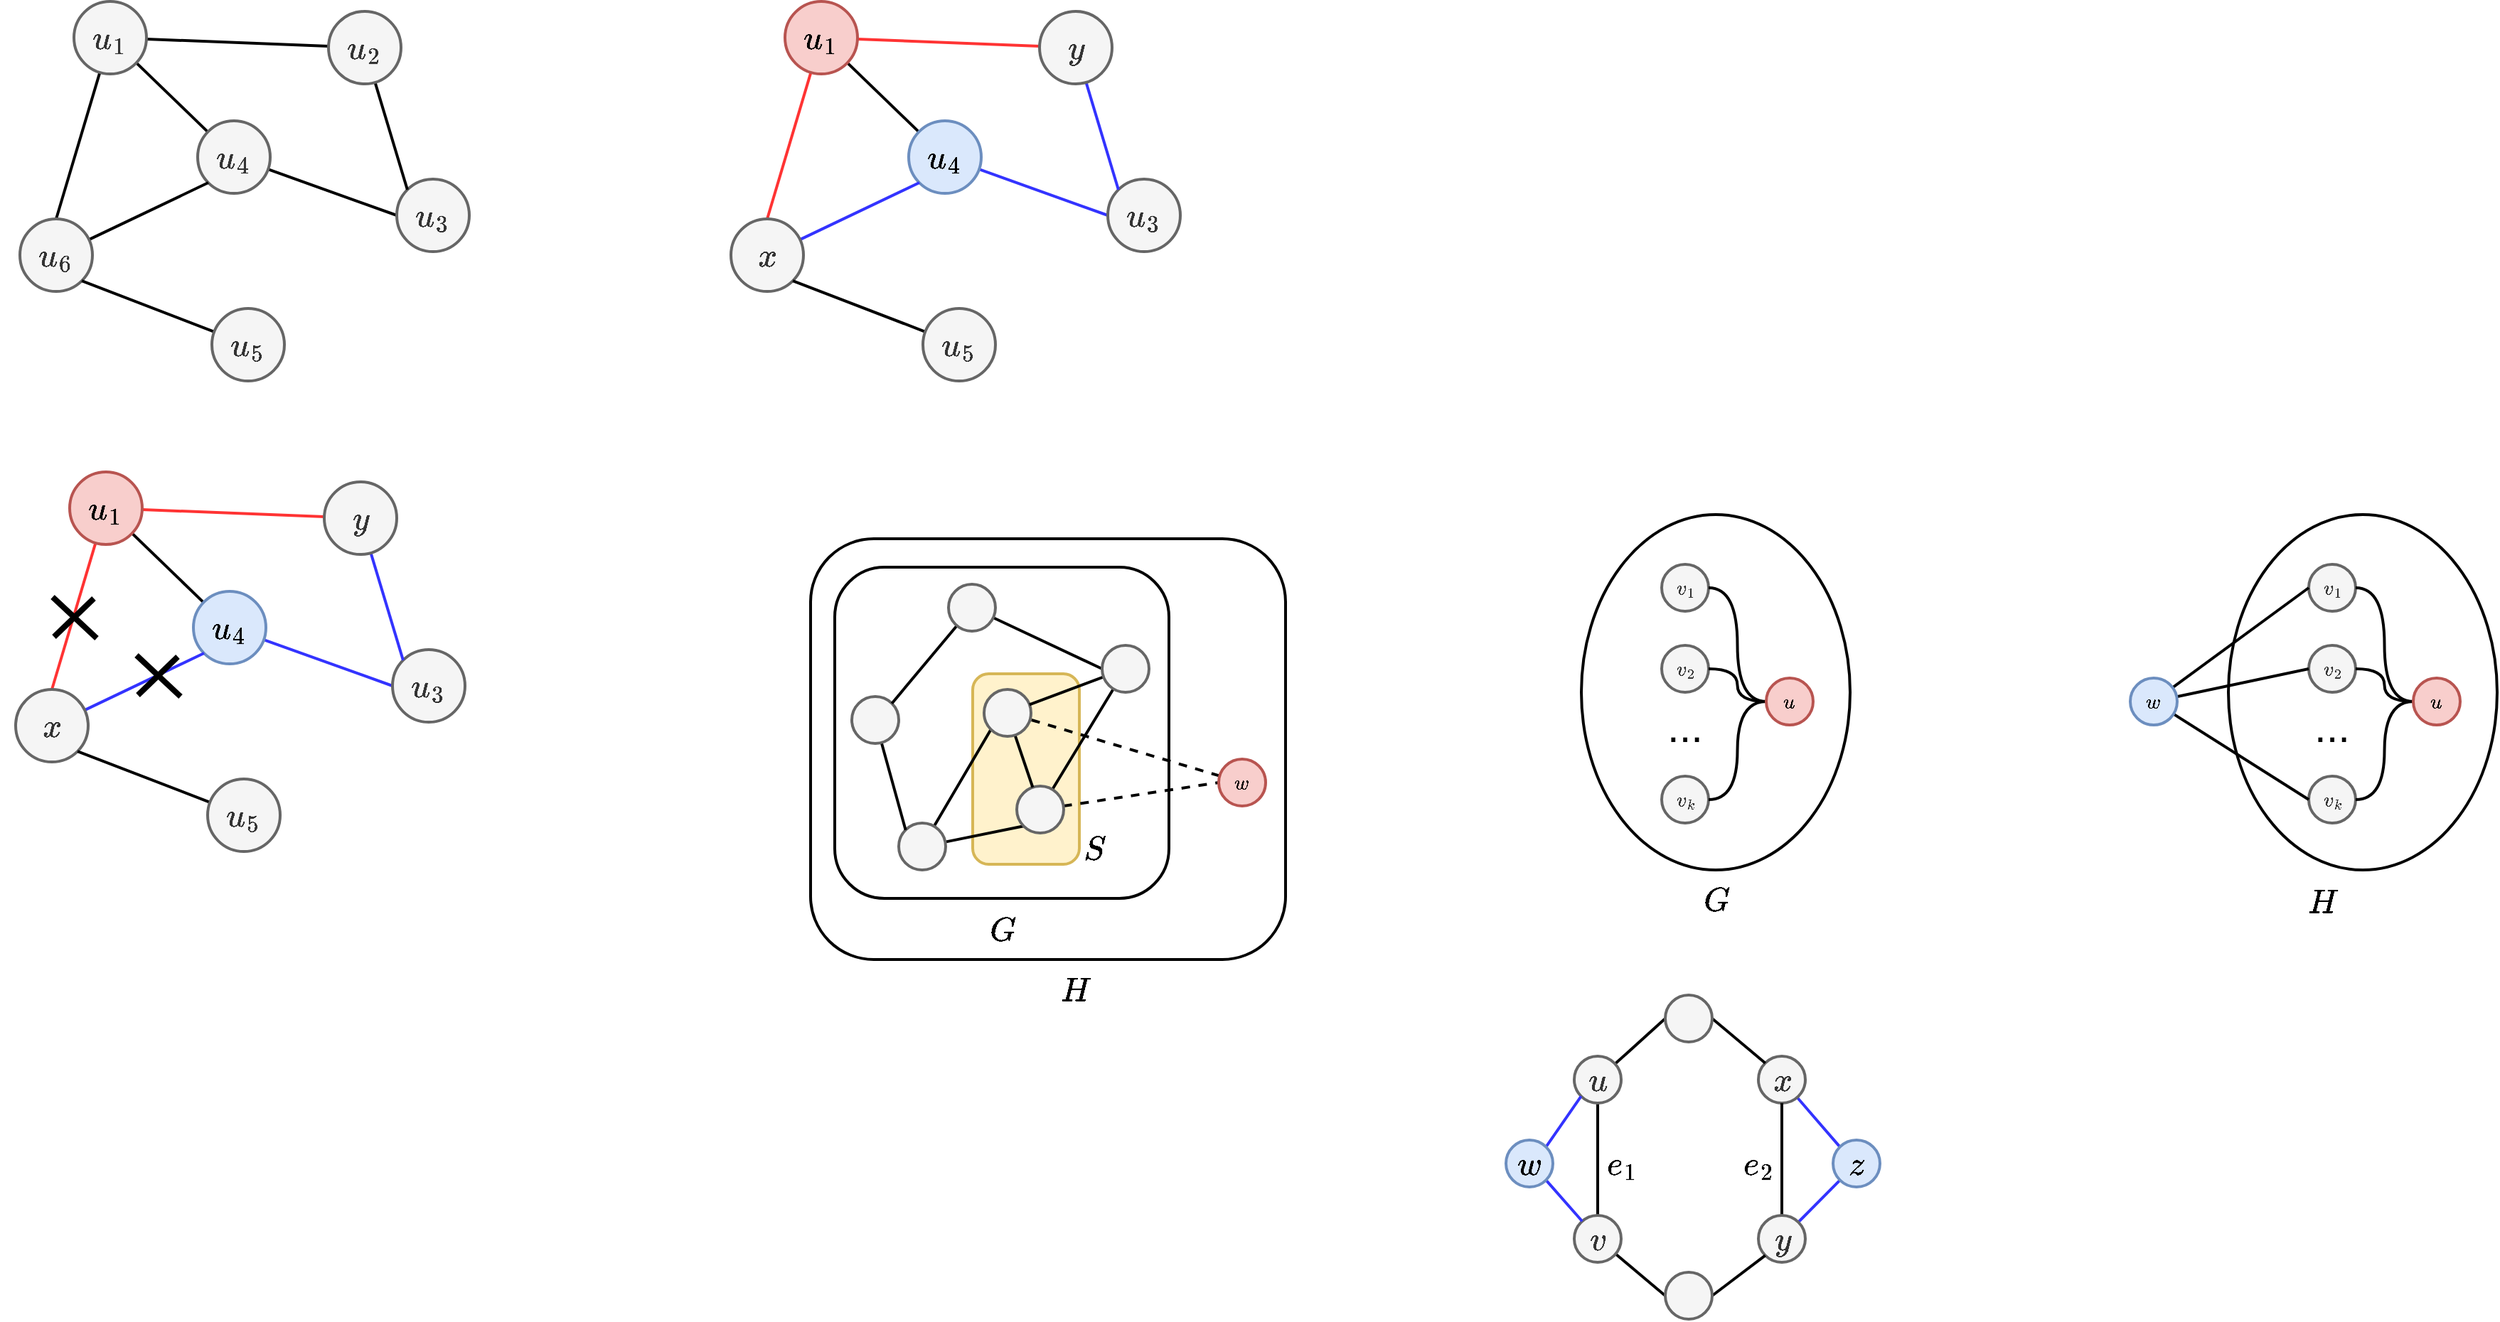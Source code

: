 <mxfile version="15.8.7" type="device"><diagram id="nxOsJRB6oWohW_8nuFUv" name="第 1 页"><mxGraphModel dx="582" dy="389" grid="0" gridSize="10" guides="1" tooltips="1" connect="1" arrows="1" fold="1" page="0" pageScale="1" pageWidth="827" pageHeight="1169" math="1" shadow="0"><root><mxCell id="0"/><mxCell id="1" parent="0"/><mxCell id="2Ct0fCmrb_JP6EZ1PIG7-23" value="" style="rounded=1;whiteSpace=wrap;html=1;strokeWidth=2;" vertex="1" parent="1"><mxGeometry x="595" y="518" width="334" height="296" as="geometry"/></mxCell><mxCell id="2Ct0fCmrb_JP6EZ1PIG7-20" value="" style="rounded=1;whiteSpace=wrap;html=1;strokeWidth=2;" vertex="1" parent="1"><mxGeometry x="612" y="538" width="235" height="233" as="geometry"/></mxCell><mxCell id="2Ct0fCmrb_JP6EZ1PIG7-19" value="" style="rounded=1;whiteSpace=wrap;html=1;strokeWidth=2;fillColor=#fff2cc;strokeColor=#d6b656;" vertex="1" parent="1"><mxGeometry x="709" y="613" width="75" height="134" as="geometry"/></mxCell><mxCell id="0WU92El2NDyV3ZjTEtN2-3" style="rounded=0;orthogonalLoop=1;jettySize=auto;html=1;fontSize=20;endArrow=none;endFill=0;strokeWidth=2;" parent="1" source="0WU92El2NDyV3ZjTEtN2-1" target="0WU92El2NDyV3ZjTEtN2-2" edge="1"><mxGeometry relative="1" as="geometry"/></mxCell><mxCell id="0WU92El2NDyV3ZjTEtN2-11" style="edgeStyle=none;rounded=0;orthogonalLoop=1;jettySize=auto;html=1;fontSize=20;endArrow=none;endFill=0;strokeWidth=2;" parent="1" source="0WU92El2NDyV3ZjTEtN2-1" target="0WU92El2NDyV3ZjTEtN2-5" edge="1"><mxGeometry relative="1" as="geometry"/></mxCell><mxCell id="0WU92El2NDyV3ZjTEtN2-13" style="edgeStyle=none;rounded=0;orthogonalLoop=1;jettySize=auto;html=1;entryX=0.5;entryY=0;entryDx=0;entryDy=0;fontSize=20;endArrow=none;endFill=0;strokeWidth=2;" parent="1" source="0WU92El2NDyV3ZjTEtN2-1" target="0WU92El2NDyV3ZjTEtN2-6" edge="1"><mxGeometry relative="1" as="geometry"/></mxCell><mxCell id="0WU92El2NDyV3ZjTEtN2-1" value="&lt;font style=&quot;font-size: 20px&quot;&gt;$$u_1$$&lt;/font&gt;" style="ellipse;whiteSpace=wrap;html=1;aspect=fixed;fillColor=#f5f5f5;fontColor=#333333;strokeColor=#666666;strokeWidth=2;" parent="1" vertex="1"><mxGeometry x="77" y="140" width="51" height="51" as="geometry"/></mxCell><mxCell id="0WU92El2NDyV3ZjTEtN2-10" style="edgeStyle=none;rounded=0;orthogonalLoop=1;jettySize=auto;html=1;entryX=0;entryY=0.5;entryDx=0;entryDy=0;fontSize=20;endArrow=none;endFill=0;strokeWidth=2;" parent="1" source="0WU92El2NDyV3ZjTEtN2-2" target="0WU92El2NDyV3ZjTEtN2-4" edge="1"><mxGeometry relative="1" as="geometry"/></mxCell><mxCell id="0WU92El2NDyV3ZjTEtN2-2" value="&lt;font style=&quot;font-size: 20px&quot;&gt;$$u_4$$&lt;/font&gt;" style="ellipse;whiteSpace=wrap;html=1;aspect=fixed;fillColor=#f5f5f5;fontColor=#333333;strokeColor=#666666;strokeWidth=2;" parent="1" vertex="1"><mxGeometry x="164" y="224" width="51" height="51" as="geometry"/></mxCell><mxCell id="0WU92El2NDyV3ZjTEtN2-4" value="&lt;font style=&quot;font-size: 20px&quot;&gt;$$u_3$$&lt;/font&gt;" style="ellipse;whiteSpace=wrap;html=1;aspect=fixed;fillColor=#f5f5f5;fontColor=#333333;strokeColor=#666666;strokeWidth=2;" parent="1" vertex="1"><mxGeometry x="304" y="265" width="51" height="51" as="geometry"/></mxCell><mxCell id="0WU92El2NDyV3ZjTEtN2-12" style="edgeStyle=none;rounded=0;orthogonalLoop=1;jettySize=auto;html=1;entryX=0;entryY=0;entryDx=0;entryDy=0;fontSize=20;endArrow=none;endFill=0;strokeWidth=2;" parent="1" source="0WU92El2NDyV3ZjTEtN2-5" target="0WU92El2NDyV3ZjTEtN2-4" edge="1"><mxGeometry relative="1" as="geometry"/></mxCell><mxCell id="0WU92El2NDyV3ZjTEtN2-5" value="&lt;font style=&quot;font-size: 20px&quot;&gt;$$u_2$$&lt;/font&gt;" style="ellipse;whiteSpace=wrap;html=1;aspect=fixed;fillColor=#f5f5f5;fontColor=#333333;strokeColor=#666666;strokeWidth=2;" parent="1" vertex="1"><mxGeometry x="256" y="147" width="51" height="51" as="geometry"/></mxCell><mxCell id="0WU92El2NDyV3ZjTEtN2-9" style="edgeStyle=none;rounded=0;orthogonalLoop=1;jettySize=auto;html=1;entryX=0;entryY=1;entryDx=0;entryDy=0;fontSize=20;endArrow=none;endFill=0;strokeWidth=2;" parent="1" source="0WU92El2NDyV3ZjTEtN2-6" target="0WU92El2NDyV3ZjTEtN2-2" edge="1"><mxGeometry relative="1" as="geometry"/></mxCell><mxCell id="0WU92El2NDyV3ZjTEtN2-6" value="&lt;font style=&quot;font-size: 20px&quot;&gt;$$u_6$$&lt;/font&gt;" style="ellipse;whiteSpace=wrap;html=1;aspect=fixed;fillColor=#f5f5f5;fontColor=#333333;strokeColor=#666666;strokeWidth=2;" parent="1" vertex="1"><mxGeometry x="39" y="293" width="51" height="51" as="geometry"/></mxCell><mxCell id="0WU92El2NDyV3ZjTEtN2-8" style="edgeStyle=none;rounded=0;orthogonalLoop=1;jettySize=auto;html=1;entryX=1;entryY=1;entryDx=0;entryDy=0;fontSize=20;endArrow=none;endFill=0;strokeWidth=2;" parent="1" source="0WU92El2NDyV3ZjTEtN2-7" target="0WU92El2NDyV3ZjTEtN2-6" edge="1"><mxGeometry relative="1" as="geometry"/></mxCell><mxCell id="0WU92El2NDyV3ZjTEtN2-7" value="&lt;font style=&quot;font-size: 20px&quot;&gt;$$u_5$$&lt;/font&gt;" style="ellipse;whiteSpace=wrap;html=1;aspect=fixed;fillColor=#f5f5f5;fontColor=#333333;strokeColor=#666666;strokeWidth=2;" parent="1" vertex="1"><mxGeometry x="174" y="356" width="51" height="51" as="geometry"/></mxCell><mxCell id="0WU92El2NDyV3ZjTEtN2-14" style="rounded=0;orthogonalLoop=1;jettySize=auto;html=1;fontSize=20;endArrow=none;endFill=0;strokeWidth=2;" parent="1" source="0WU92El2NDyV3ZjTEtN2-17" target="0WU92El2NDyV3ZjTEtN2-19" edge="1"><mxGeometry relative="1" as="geometry"/></mxCell><mxCell id="0WU92El2NDyV3ZjTEtN2-15" style="edgeStyle=none;rounded=0;orthogonalLoop=1;jettySize=auto;html=1;fontSize=20;endArrow=none;endFill=0;strokeWidth=2;strokeColor=#FF3333;" parent="1" source="0WU92El2NDyV3ZjTEtN2-17" target="0WU92El2NDyV3ZjTEtN2-22" edge="1"><mxGeometry relative="1" as="geometry"/></mxCell><mxCell id="0WU92El2NDyV3ZjTEtN2-16" style="edgeStyle=none;rounded=0;orthogonalLoop=1;jettySize=auto;html=1;entryX=0.5;entryY=0;entryDx=0;entryDy=0;fontSize=20;endArrow=none;endFill=0;strokeWidth=2;strokeColor=#FF3333;" parent="1" source="0WU92El2NDyV3ZjTEtN2-17" target="0WU92El2NDyV3ZjTEtN2-24" edge="1"><mxGeometry relative="1" as="geometry"/></mxCell><mxCell id="0WU92El2NDyV3ZjTEtN2-17" value="&lt;font style=&quot;font-size: 20px&quot;&gt;$$u_1$$&lt;/font&gt;" style="ellipse;whiteSpace=wrap;html=1;aspect=fixed;fillColor=#f8cecc;strokeColor=#b85450;strokeWidth=2;" parent="1" vertex="1"><mxGeometry x="577" y="140" width="51" height="51" as="geometry"/></mxCell><mxCell id="0WU92El2NDyV3ZjTEtN2-18" style="edgeStyle=none;rounded=0;orthogonalLoop=1;jettySize=auto;html=1;entryX=0;entryY=0.5;entryDx=0;entryDy=0;fontSize=20;endArrow=none;endFill=0;strokeWidth=2;strokeColor=#3333FF;" parent="1" source="0WU92El2NDyV3ZjTEtN2-19" target="0WU92El2NDyV3ZjTEtN2-20" edge="1"><mxGeometry relative="1" as="geometry"/></mxCell><mxCell id="0WU92El2NDyV3ZjTEtN2-19" value="&lt;font style=&quot;font-size: 20px&quot;&gt;$$u_4$$&lt;/font&gt;" style="ellipse;whiteSpace=wrap;html=1;aspect=fixed;fillColor=#dae8fc;strokeColor=#6c8ebf;strokeWidth=2;" parent="1" vertex="1"><mxGeometry x="664" y="224" width="51" height="51" as="geometry"/></mxCell><mxCell id="0WU92El2NDyV3ZjTEtN2-20" value="&lt;font style=&quot;font-size: 20px&quot;&gt;$$u_3$$&lt;/font&gt;" style="ellipse;whiteSpace=wrap;html=1;aspect=fixed;fillColor=#f5f5f5;fontColor=#333333;strokeColor=#666666;strokeWidth=2;" parent="1" vertex="1"><mxGeometry x="804" y="265" width="51" height="51" as="geometry"/></mxCell><mxCell id="0WU92El2NDyV3ZjTEtN2-21" style="edgeStyle=none;rounded=0;orthogonalLoop=1;jettySize=auto;html=1;entryX=0;entryY=0;entryDx=0;entryDy=0;fontSize=20;endArrow=none;endFill=0;strokeWidth=2;strokeColor=#3333FF;" parent="1" source="0WU92El2NDyV3ZjTEtN2-22" target="0WU92El2NDyV3ZjTEtN2-20" edge="1"><mxGeometry relative="1" as="geometry"/></mxCell><mxCell id="0WU92El2NDyV3ZjTEtN2-22" value="&lt;font style=&quot;font-size: 20px&quot;&gt;$$y$$&lt;/font&gt;" style="ellipse;whiteSpace=wrap;html=1;aspect=fixed;fillColor=#f5f5f5;fontColor=#333333;strokeColor=#666666;strokeWidth=2;" parent="1" vertex="1"><mxGeometry x="756" y="147" width="51" height="51" as="geometry"/></mxCell><mxCell id="0WU92El2NDyV3ZjTEtN2-23" style="edgeStyle=none;rounded=0;orthogonalLoop=1;jettySize=auto;html=1;entryX=0;entryY=1;entryDx=0;entryDy=0;fontSize=20;endArrow=none;endFill=0;strokeWidth=2;strokeColor=#3333FF;" parent="1" source="0WU92El2NDyV3ZjTEtN2-24" target="0WU92El2NDyV3ZjTEtN2-19" edge="1"><mxGeometry relative="1" as="geometry"/></mxCell><mxCell id="0WU92El2NDyV3ZjTEtN2-24" value="&lt;font style=&quot;font-size: 20px&quot;&gt;$$x$$&lt;/font&gt;" style="ellipse;whiteSpace=wrap;html=1;aspect=fixed;fillColor=#f5f5f5;fontColor=#333333;strokeColor=#666666;strokeWidth=2;" parent="1" vertex="1"><mxGeometry x="539" y="293" width="51" height="51" as="geometry"/></mxCell><mxCell id="0WU92El2NDyV3ZjTEtN2-25" style="edgeStyle=none;rounded=0;orthogonalLoop=1;jettySize=auto;html=1;entryX=1;entryY=1;entryDx=0;entryDy=0;fontSize=20;endArrow=none;endFill=0;strokeWidth=2;" parent="1" source="0WU92El2NDyV3ZjTEtN2-26" target="0WU92El2NDyV3ZjTEtN2-24" edge="1"><mxGeometry relative="1" as="geometry"/></mxCell><mxCell id="0WU92El2NDyV3ZjTEtN2-26" value="&lt;font style=&quot;font-size: 20px&quot;&gt;$$u_5$$&lt;/font&gt;" style="ellipse;whiteSpace=wrap;html=1;aspect=fixed;fillColor=#f5f5f5;fontColor=#333333;strokeColor=#666666;strokeWidth=2;" parent="1" vertex="1"><mxGeometry x="674" y="356" width="51" height="51" as="geometry"/></mxCell><mxCell id="0WU92El2NDyV3ZjTEtN2-41" style="rounded=0;orthogonalLoop=1;jettySize=auto;html=1;fontSize=20;endArrow=none;endFill=0;strokeWidth=2;" parent="1" source="0WU92El2NDyV3ZjTEtN2-44" target="0WU92El2NDyV3ZjTEtN2-46" edge="1"><mxGeometry relative="1" as="geometry"/></mxCell><mxCell id="0WU92El2NDyV3ZjTEtN2-42" style="edgeStyle=none;rounded=0;orthogonalLoop=1;jettySize=auto;html=1;fontSize=20;endArrow=none;endFill=0;strokeWidth=2;strokeColor=#FF3333;" parent="1" source="0WU92El2NDyV3ZjTEtN2-44" target="0WU92El2NDyV3ZjTEtN2-49" edge="1"><mxGeometry relative="1" as="geometry"/></mxCell><mxCell id="0WU92El2NDyV3ZjTEtN2-43" style="edgeStyle=none;rounded=0;orthogonalLoop=1;jettySize=auto;html=1;entryX=0.5;entryY=0;entryDx=0;entryDy=0;fontSize=20;endArrow=none;endFill=0;strokeWidth=2;strokeColor=#FF3333;" parent="1" source="0WU92El2NDyV3ZjTEtN2-44" target="0WU92El2NDyV3ZjTEtN2-51" edge="1"><mxGeometry relative="1" as="geometry"/></mxCell><mxCell id="0WU92El2NDyV3ZjTEtN2-44" value="&lt;font style=&quot;font-size: 20px&quot;&gt;$$u_1$$&lt;/font&gt;" style="ellipse;whiteSpace=wrap;html=1;aspect=fixed;fillColor=#f8cecc;strokeColor=#b85450;strokeWidth=2;" parent="1" vertex="1"><mxGeometry x="74" y="471" width="51" height="51" as="geometry"/></mxCell><mxCell id="0WU92El2NDyV3ZjTEtN2-45" style="edgeStyle=none;rounded=0;orthogonalLoop=1;jettySize=auto;html=1;entryX=0;entryY=0.5;entryDx=0;entryDy=0;fontSize=20;endArrow=none;endFill=0;strokeWidth=2;strokeColor=#3333FF;" parent="1" source="0WU92El2NDyV3ZjTEtN2-46" target="0WU92El2NDyV3ZjTEtN2-47" edge="1"><mxGeometry relative="1" as="geometry"/></mxCell><mxCell id="0WU92El2NDyV3ZjTEtN2-46" value="&lt;font style=&quot;font-size: 20px&quot;&gt;$$u_4$$&lt;/font&gt;" style="ellipse;whiteSpace=wrap;html=1;aspect=fixed;fillColor=#dae8fc;strokeColor=#6c8ebf;strokeWidth=2;" parent="1" vertex="1"><mxGeometry x="161" y="555" width="51" height="51" as="geometry"/></mxCell><mxCell id="0WU92El2NDyV3ZjTEtN2-47" value="&lt;font style=&quot;font-size: 20px&quot;&gt;$$u_3$$&lt;/font&gt;" style="ellipse;whiteSpace=wrap;html=1;aspect=fixed;fillColor=#f5f5f5;fontColor=#333333;strokeColor=#666666;strokeWidth=2;" parent="1" vertex="1"><mxGeometry x="301" y="596" width="51" height="51" as="geometry"/></mxCell><mxCell id="0WU92El2NDyV3ZjTEtN2-48" style="edgeStyle=none;rounded=0;orthogonalLoop=1;jettySize=auto;html=1;entryX=0;entryY=0;entryDx=0;entryDy=0;fontSize=20;endArrow=none;endFill=0;strokeWidth=2;strokeColor=#3333FF;" parent="1" source="0WU92El2NDyV3ZjTEtN2-49" target="0WU92El2NDyV3ZjTEtN2-47" edge="1"><mxGeometry relative="1" as="geometry"/></mxCell><mxCell id="0WU92El2NDyV3ZjTEtN2-49" value="&lt;font style=&quot;font-size: 20px&quot;&gt;$$y$$&lt;/font&gt;" style="ellipse;whiteSpace=wrap;html=1;aspect=fixed;fillColor=#f5f5f5;fontColor=#333333;strokeColor=#666666;strokeWidth=2;" parent="1" vertex="1"><mxGeometry x="253" y="478" width="51" height="51" as="geometry"/></mxCell><mxCell id="0WU92El2NDyV3ZjTEtN2-50" style="edgeStyle=none;rounded=0;orthogonalLoop=1;jettySize=auto;html=1;entryX=0;entryY=1;entryDx=0;entryDy=0;fontSize=20;endArrow=none;endFill=0;strokeWidth=2;strokeColor=#3333FF;" parent="1" source="0WU92El2NDyV3ZjTEtN2-51" target="0WU92El2NDyV3ZjTEtN2-46" edge="1"><mxGeometry relative="1" as="geometry"/></mxCell><mxCell id="0WU92El2NDyV3ZjTEtN2-51" value="&lt;font style=&quot;font-size: 20px&quot;&gt;$$x$$&lt;/font&gt;" style="ellipse;whiteSpace=wrap;html=1;aspect=fixed;fillColor=#f5f5f5;fontColor=#333333;strokeColor=#666666;strokeWidth=2;" parent="1" vertex="1"><mxGeometry x="36" y="624" width="51" height="51" as="geometry"/></mxCell><mxCell id="0WU92El2NDyV3ZjTEtN2-52" style="edgeStyle=none;rounded=0;orthogonalLoop=1;jettySize=auto;html=1;entryX=1;entryY=1;entryDx=0;entryDy=0;fontSize=20;endArrow=none;endFill=0;strokeWidth=2;" parent="1" source="0WU92El2NDyV3ZjTEtN2-53" target="0WU92El2NDyV3ZjTEtN2-51" edge="1"><mxGeometry relative="1" as="geometry"/></mxCell><mxCell id="0WU92El2NDyV3ZjTEtN2-53" value="&lt;font style=&quot;font-size: 20px&quot;&gt;$$u_5$$&lt;/font&gt;" style="ellipse;whiteSpace=wrap;html=1;aspect=fixed;fillColor=#f5f5f5;fontColor=#333333;strokeColor=#666666;strokeWidth=2;" parent="1" vertex="1"><mxGeometry x="171" y="687" width="51" height="51" as="geometry"/></mxCell><mxCell id="0WU92El2NDyV3ZjTEtN2-56" value="" style="group" parent="1" vertex="1" connectable="0"><mxGeometry x="121" y="600" width="31" height="29" as="geometry"/></mxCell><mxCell id="0WU92El2NDyV3ZjTEtN2-54" value="" style="endArrow=none;html=1;rounded=0;fontSize=20;strokeColor=#000000;strokeWidth=4;" parent="0WU92El2NDyV3ZjTEtN2-56" edge="1"><mxGeometry width="50" height="50" relative="1" as="geometry"><mxPoint x="1" y="28" as="sourcePoint"/><mxPoint x="29" y="1" as="targetPoint"/></mxGeometry></mxCell><mxCell id="0WU92El2NDyV3ZjTEtN2-55" value="" style="endArrow=none;html=1;rounded=0;fontSize=20;strokeColor=#000000;strokeWidth=4;" parent="0WU92El2NDyV3ZjTEtN2-56" edge="1"><mxGeometry width="50" height="50" relative="1" as="geometry"><mxPoint x="31" y="29" as="sourcePoint"/><mxPoint as="targetPoint"/></mxGeometry></mxCell><mxCell id="0WU92El2NDyV3ZjTEtN2-57" value="" style="group" parent="1" vertex="1" connectable="0"><mxGeometry x="62" y="559" width="31" height="29" as="geometry"/></mxCell><mxCell id="0WU92El2NDyV3ZjTEtN2-58" value="" style="endArrow=none;html=1;rounded=0;fontSize=20;strokeColor=#000000;strokeWidth=4;" parent="0WU92El2NDyV3ZjTEtN2-57" edge="1"><mxGeometry width="50" height="50" relative="1" as="geometry"><mxPoint x="1" y="28" as="sourcePoint"/><mxPoint x="29" y="1" as="targetPoint"/></mxGeometry></mxCell><mxCell id="0WU92El2NDyV3ZjTEtN2-59" value="" style="endArrow=none;html=1;rounded=0;fontSize=20;strokeColor=#000000;strokeWidth=4;" parent="0WU92El2NDyV3ZjTEtN2-57" edge="1"><mxGeometry width="50" height="50" relative="1" as="geometry"><mxPoint x="31" y="29" as="sourcePoint"/><mxPoint as="targetPoint"/></mxGeometry></mxCell><mxCell id="2Ct0fCmrb_JP6EZ1PIG7-12" style="edgeStyle=none;rounded=0;orthogonalLoop=1;jettySize=auto;html=1;entryX=0;entryY=1;entryDx=0;entryDy=0;endArrow=none;endFill=0;strokeWidth=2;" edge="1" parent="1" source="2Ct0fCmrb_JP6EZ1PIG7-1" target="2Ct0fCmrb_JP6EZ1PIG7-3"><mxGeometry relative="1" as="geometry"/></mxCell><mxCell id="2Ct0fCmrb_JP6EZ1PIG7-13" style="edgeStyle=none;rounded=0;orthogonalLoop=1;jettySize=auto;html=1;entryX=0;entryY=1;entryDx=0;entryDy=0;endArrow=none;endFill=0;strokeWidth=2;" edge="1" parent="1" source="2Ct0fCmrb_JP6EZ1PIG7-1" target="2Ct0fCmrb_JP6EZ1PIG7-2"><mxGeometry relative="1" as="geometry"/></mxCell><mxCell id="2Ct0fCmrb_JP6EZ1PIG7-1" value="" style="ellipse;whiteSpace=wrap;html=1;aspect=fixed;fillColor=#f5f5f5;fontColor=#333333;strokeColor=#666666;strokeWidth=2;" vertex="1" parent="1"><mxGeometry x="657" y="718" width="33" height="33" as="geometry"/></mxCell><mxCell id="2Ct0fCmrb_JP6EZ1PIG7-15" style="edgeStyle=none;rounded=0;orthogonalLoop=1;jettySize=auto;html=1;endArrow=none;endFill=0;strokeWidth=2;" edge="1" parent="1" source="2Ct0fCmrb_JP6EZ1PIG7-2" target="2Ct0fCmrb_JP6EZ1PIG7-6"><mxGeometry relative="1" as="geometry"/></mxCell><mxCell id="2Ct0fCmrb_JP6EZ1PIG7-18" style="edgeStyle=none;rounded=0;orthogonalLoop=1;jettySize=auto;html=1;entryX=0;entryY=0.5;entryDx=0;entryDy=0;endArrow=none;endFill=0;dashed=1;strokeWidth=2;" edge="1" parent="1" source="2Ct0fCmrb_JP6EZ1PIG7-2" target="2Ct0fCmrb_JP6EZ1PIG7-16"><mxGeometry relative="1" as="geometry"/></mxCell><mxCell id="2Ct0fCmrb_JP6EZ1PIG7-2" value="" style="ellipse;whiteSpace=wrap;html=1;aspect=fixed;fillColor=#f5f5f5;fontColor=#333333;strokeColor=#666666;strokeWidth=2;" vertex="1" parent="1"><mxGeometry x="740" y="692" width="33" height="33" as="geometry"/></mxCell><mxCell id="2Ct0fCmrb_JP6EZ1PIG7-14" style="edgeStyle=none;rounded=0;orthogonalLoop=1;jettySize=auto;html=1;endArrow=none;endFill=0;strokeWidth=2;" edge="1" parent="1" source="2Ct0fCmrb_JP6EZ1PIG7-3" target="2Ct0fCmrb_JP6EZ1PIG7-2"><mxGeometry relative="1" as="geometry"/></mxCell><mxCell id="2Ct0fCmrb_JP6EZ1PIG7-3" value="" style="ellipse;whiteSpace=wrap;html=1;aspect=fixed;fillColor=#f5f5f5;fontColor=#333333;strokeColor=#666666;strokeWidth=2;" vertex="1" parent="1"><mxGeometry x="717" y="624" width="33" height="33" as="geometry"/></mxCell><mxCell id="2Ct0fCmrb_JP6EZ1PIG7-11" style="edgeStyle=none;rounded=0;orthogonalLoop=1;jettySize=auto;html=1;entryX=0;entryY=0;entryDx=0;entryDy=0;endArrow=none;endFill=0;strokeWidth=2;" edge="1" parent="1" source="2Ct0fCmrb_JP6EZ1PIG7-4" target="2Ct0fCmrb_JP6EZ1PIG7-1"><mxGeometry relative="1" as="geometry"/></mxCell><mxCell id="2Ct0fCmrb_JP6EZ1PIG7-4" value="" style="ellipse;whiteSpace=wrap;html=1;aspect=fixed;fillColor=#f5f5f5;fontColor=#333333;strokeColor=#666666;strokeWidth=2;" vertex="1" parent="1"><mxGeometry x="624" y="629" width="33" height="33" as="geometry"/></mxCell><mxCell id="2Ct0fCmrb_JP6EZ1PIG7-8" style="rounded=0;orthogonalLoop=1;jettySize=auto;html=1;entryX=0;entryY=0.5;entryDx=0;entryDy=0;endArrow=none;endFill=0;strokeWidth=2;" edge="1" parent="1" source="2Ct0fCmrb_JP6EZ1PIG7-5" target="2Ct0fCmrb_JP6EZ1PIG7-6"><mxGeometry relative="1" as="geometry"/></mxCell><mxCell id="2Ct0fCmrb_JP6EZ1PIG7-10" style="edgeStyle=none;rounded=0;orthogonalLoop=1;jettySize=auto;html=1;entryX=1;entryY=0;entryDx=0;entryDy=0;endArrow=none;endFill=0;strokeWidth=2;" edge="1" parent="1" source="2Ct0fCmrb_JP6EZ1PIG7-5" target="2Ct0fCmrb_JP6EZ1PIG7-4"><mxGeometry relative="1" as="geometry"/></mxCell><mxCell id="2Ct0fCmrb_JP6EZ1PIG7-5" value="" style="ellipse;whiteSpace=wrap;html=1;aspect=fixed;fillColor=#f5f5f5;fontColor=#333333;strokeColor=#666666;strokeWidth=2;" vertex="1" parent="1"><mxGeometry x="692" y="550" width="33" height="33" as="geometry"/></mxCell><mxCell id="2Ct0fCmrb_JP6EZ1PIG7-9" style="edgeStyle=none;rounded=0;orthogonalLoop=1;jettySize=auto;html=1;endArrow=none;endFill=0;strokeWidth=2;" edge="1" parent="1" source="2Ct0fCmrb_JP6EZ1PIG7-6" target="2Ct0fCmrb_JP6EZ1PIG7-3"><mxGeometry relative="1" as="geometry"/></mxCell><mxCell id="2Ct0fCmrb_JP6EZ1PIG7-6" value="" style="ellipse;whiteSpace=wrap;html=1;aspect=fixed;fillColor=#f5f5f5;fontColor=#333333;strokeColor=#666666;strokeWidth=2;" vertex="1" parent="1"><mxGeometry x="800" y="593" width="33" height="33" as="geometry"/></mxCell><mxCell id="2Ct0fCmrb_JP6EZ1PIG7-17" style="edgeStyle=none;rounded=0;orthogonalLoop=1;jettySize=auto;html=1;endArrow=none;endFill=0;dashed=1;strokeWidth=2;" edge="1" parent="1" source="2Ct0fCmrb_JP6EZ1PIG7-16" target="2Ct0fCmrb_JP6EZ1PIG7-3"><mxGeometry relative="1" as="geometry"/></mxCell><mxCell id="2Ct0fCmrb_JP6EZ1PIG7-16" value="$$w$$" style="ellipse;whiteSpace=wrap;html=1;aspect=fixed;fillColor=#f8cecc;strokeColor=#b85450;strokeWidth=2;" vertex="1" parent="1"><mxGeometry x="882" y="673" width="33" height="33" as="geometry"/></mxCell><mxCell id="2Ct0fCmrb_JP6EZ1PIG7-21" value="&lt;font style=&quot;font-size: 20px&quot;&gt;$$G$$&lt;/font&gt;" style="text;html=1;strokeColor=none;fillColor=none;align=center;verticalAlign=middle;whiteSpace=wrap;rounded=0;" vertex="1" parent="1"><mxGeometry x="699.5" y="778" width="60" height="30" as="geometry"/></mxCell><mxCell id="2Ct0fCmrb_JP6EZ1PIG7-22" value="&lt;font style=&quot;font-size: 20px&quot;&gt;$$S$$&lt;/font&gt;" style="text;html=1;strokeColor=none;fillColor=none;align=center;verticalAlign=middle;whiteSpace=wrap;rounded=0;" vertex="1" parent="1"><mxGeometry x="765" y="721" width="60" height="30" as="geometry"/></mxCell><mxCell id="2Ct0fCmrb_JP6EZ1PIG7-25" value="&lt;font style=&quot;font-size: 20px&quot;&gt;$$H$$&lt;/font&gt;" style="text;html=1;strokeColor=none;fillColor=none;align=center;verticalAlign=middle;whiteSpace=wrap;rounded=0;" vertex="1" parent="1"><mxGeometry x="751.5" y="821" width="60" height="30" as="geometry"/></mxCell><mxCell id="2Ct0fCmrb_JP6EZ1PIG7-26" value="" style="ellipse;whiteSpace=wrap;html=1;fontSize=20;strokeWidth=2;" vertex="1" parent="1"><mxGeometry x="1137" y="501" width="189" height="250" as="geometry"/></mxCell><mxCell id="2Ct0fCmrb_JP6EZ1PIG7-27" value="$$v_1$$" style="ellipse;whiteSpace=wrap;html=1;aspect=fixed;fillColor=#f5f5f5;fontColor=#333333;strokeColor=#666666;strokeWidth=2;" vertex="1" parent="1"><mxGeometry x="1193.5" y="536" width="33" height="33" as="geometry"/></mxCell><mxCell id="2Ct0fCmrb_JP6EZ1PIG7-28" value="&lt;span&gt;$$v_2$$&lt;/span&gt;" style="ellipse;whiteSpace=wrap;html=1;aspect=fixed;fillColor=#f5f5f5;fontColor=#333333;strokeColor=#666666;strokeWidth=2;" vertex="1" parent="1"><mxGeometry x="1193.5" y="593" width="33" height="33" as="geometry"/></mxCell><mxCell id="2Ct0fCmrb_JP6EZ1PIG7-29" value="&lt;span&gt;$$v_k$$&lt;/span&gt;" style="ellipse;whiteSpace=wrap;html=1;aspect=fixed;fillColor=#f5f5f5;fontColor=#333333;strokeColor=#666666;strokeWidth=2;" vertex="1" parent="1"><mxGeometry x="1193.5" y="685" width="33" height="33" as="geometry"/></mxCell><mxCell id="2Ct0fCmrb_JP6EZ1PIG7-32" style="edgeStyle=orthogonalEdgeStyle;rounded=0;orthogonalLoop=1;jettySize=auto;html=1;entryX=1;entryY=0.5;entryDx=0;entryDy=0;fontSize=30;endArrow=none;endFill=0;strokeWidth=2;curved=1;" edge="1" parent="1" source="2Ct0fCmrb_JP6EZ1PIG7-30" target="2Ct0fCmrb_JP6EZ1PIG7-27"><mxGeometry relative="1" as="geometry"/></mxCell><mxCell id="2Ct0fCmrb_JP6EZ1PIG7-33" style="edgeStyle=orthogonalEdgeStyle;curved=1;rounded=0;orthogonalLoop=1;jettySize=auto;html=1;fontSize=30;endArrow=none;endFill=0;strokeWidth=2;" edge="1" parent="1" source="2Ct0fCmrb_JP6EZ1PIG7-30" target="2Ct0fCmrb_JP6EZ1PIG7-28"><mxGeometry relative="1" as="geometry"/></mxCell><mxCell id="2Ct0fCmrb_JP6EZ1PIG7-34" style="edgeStyle=orthogonalEdgeStyle;curved=1;rounded=0;orthogonalLoop=1;jettySize=auto;html=1;entryX=1;entryY=0.5;entryDx=0;entryDy=0;fontSize=30;endArrow=none;endFill=0;strokeWidth=2;" edge="1" parent="1" source="2Ct0fCmrb_JP6EZ1PIG7-30" target="2Ct0fCmrb_JP6EZ1PIG7-29"><mxGeometry relative="1" as="geometry"/></mxCell><mxCell id="2Ct0fCmrb_JP6EZ1PIG7-30" value="$$u$$" style="ellipse;whiteSpace=wrap;html=1;aspect=fixed;fillColor=#f8cecc;strokeColor=#b85450;strokeWidth=2;" vertex="1" parent="1"><mxGeometry x="1267" y="616" width="33" height="33" as="geometry"/></mxCell><mxCell id="2Ct0fCmrb_JP6EZ1PIG7-31" value="&lt;font style=&quot;font-size: 30px&quot;&gt;...&lt;/font&gt;" style="text;html=1;strokeColor=none;fillColor=none;align=center;verticalAlign=middle;whiteSpace=wrap;rounded=0;" vertex="1" parent="1"><mxGeometry x="1180" y="634.5" width="60" height="30" as="geometry"/></mxCell><mxCell id="2Ct0fCmrb_JP6EZ1PIG7-35" value="" style="ellipse;whiteSpace=wrap;html=1;fontSize=20;strokeWidth=2;" vertex="1" parent="1"><mxGeometry x="1592" y="501" width="189" height="250" as="geometry"/></mxCell><mxCell id="2Ct0fCmrb_JP6EZ1PIG7-36" value="$$v_1$$" style="ellipse;whiteSpace=wrap;html=1;aspect=fixed;fillColor=#f5f5f5;fontColor=#333333;strokeColor=#666666;strokeWidth=2;" vertex="1" parent="1"><mxGeometry x="1648.5" y="536" width="33" height="33" as="geometry"/></mxCell><mxCell id="2Ct0fCmrb_JP6EZ1PIG7-37" value="&lt;span&gt;$$v_2$$&lt;/span&gt;" style="ellipse;whiteSpace=wrap;html=1;aspect=fixed;fillColor=#f5f5f5;fontColor=#333333;strokeColor=#666666;strokeWidth=2;" vertex="1" parent="1"><mxGeometry x="1648.5" y="593" width="33" height="33" as="geometry"/></mxCell><mxCell id="2Ct0fCmrb_JP6EZ1PIG7-38" value="&lt;span&gt;$$v_k$$&lt;/span&gt;" style="ellipse;whiteSpace=wrap;html=1;aspect=fixed;fillColor=#f5f5f5;fontColor=#333333;strokeColor=#666666;strokeWidth=2;" vertex="1" parent="1"><mxGeometry x="1648.5" y="685" width="33" height="33" as="geometry"/></mxCell><mxCell id="2Ct0fCmrb_JP6EZ1PIG7-39" style="edgeStyle=orthogonalEdgeStyle;rounded=0;orthogonalLoop=1;jettySize=auto;html=1;entryX=1;entryY=0.5;entryDx=0;entryDy=0;fontSize=30;endArrow=none;endFill=0;strokeWidth=2;curved=1;" edge="1" source="2Ct0fCmrb_JP6EZ1PIG7-42" target="2Ct0fCmrb_JP6EZ1PIG7-36" parent="1"><mxGeometry relative="1" as="geometry"/></mxCell><mxCell id="2Ct0fCmrb_JP6EZ1PIG7-40" style="edgeStyle=orthogonalEdgeStyle;curved=1;rounded=0;orthogonalLoop=1;jettySize=auto;html=1;fontSize=30;endArrow=none;endFill=0;strokeWidth=2;" edge="1" source="2Ct0fCmrb_JP6EZ1PIG7-42" target="2Ct0fCmrb_JP6EZ1PIG7-37" parent="1"><mxGeometry relative="1" as="geometry"/></mxCell><mxCell id="2Ct0fCmrb_JP6EZ1PIG7-41" style="edgeStyle=orthogonalEdgeStyle;curved=1;rounded=0;orthogonalLoop=1;jettySize=auto;html=1;entryX=1;entryY=0.5;entryDx=0;entryDy=0;fontSize=30;endArrow=none;endFill=0;strokeWidth=2;" edge="1" source="2Ct0fCmrb_JP6EZ1PIG7-42" target="2Ct0fCmrb_JP6EZ1PIG7-38" parent="1"><mxGeometry relative="1" as="geometry"/></mxCell><mxCell id="2Ct0fCmrb_JP6EZ1PIG7-42" value="$$u$$" style="ellipse;whiteSpace=wrap;html=1;aspect=fixed;fillColor=#f8cecc;strokeColor=#b85450;strokeWidth=2;" vertex="1" parent="1"><mxGeometry x="1722" y="616" width="33" height="33" as="geometry"/></mxCell><mxCell id="2Ct0fCmrb_JP6EZ1PIG7-43" value="&lt;font style=&quot;font-size: 30px&quot;&gt;...&lt;/font&gt;" style="text;html=1;strokeColor=none;fillColor=none;align=center;verticalAlign=middle;whiteSpace=wrap;rounded=0;" vertex="1" parent="1"><mxGeometry x="1635" y="634.5" width="60" height="30" as="geometry"/></mxCell><mxCell id="2Ct0fCmrb_JP6EZ1PIG7-45" style="rounded=0;orthogonalLoop=1;jettySize=auto;html=1;entryX=0;entryY=0.5;entryDx=0;entryDy=0;fontSize=30;endArrow=none;endFill=0;strokeWidth=2;" edge="1" parent="1" source="2Ct0fCmrb_JP6EZ1PIG7-44" target="2Ct0fCmrb_JP6EZ1PIG7-36"><mxGeometry relative="1" as="geometry"/></mxCell><mxCell id="2Ct0fCmrb_JP6EZ1PIG7-46" style="edgeStyle=none;rounded=0;orthogonalLoop=1;jettySize=auto;html=1;entryX=0;entryY=0.5;entryDx=0;entryDy=0;fontSize=30;endArrow=none;endFill=0;strokeWidth=2;" edge="1" parent="1" source="2Ct0fCmrb_JP6EZ1PIG7-44" target="2Ct0fCmrb_JP6EZ1PIG7-37"><mxGeometry relative="1" as="geometry"/></mxCell><mxCell id="2Ct0fCmrb_JP6EZ1PIG7-47" style="edgeStyle=none;rounded=0;orthogonalLoop=1;jettySize=auto;html=1;entryX=0;entryY=0.5;entryDx=0;entryDy=0;fontSize=30;endArrow=none;endFill=0;strokeWidth=2;" edge="1" parent="1" source="2Ct0fCmrb_JP6EZ1PIG7-44" target="2Ct0fCmrb_JP6EZ1PIG7-38"><mxGeometry relative="1" as="geometry"/></mxCell><mxCell id="2Ct0fCmrb_JP6EZ1PIG7-44" value="$$w$$" style="ellipse;whiteSpace=wrap;html=1;aspect=fixed;fillColor=#dae8fc;strokeColor=#6c8ebf;strokeWidth=2;" vertex="1" parent="1"><mxGeometry x="1523" y="616" width="33" height="33" as="geometry"/></mxCell><mxCell id="2Ct0fCmrb_JP6EZ1PIG7-48" value="&lt;font style=&quot;font-size: 20px&quot;&gt;$$G$$&lt;/font&gt;" style="text;html=1;strokeColor=none;fillColor=none;align=center;verticalAlign=middle;whiteSpace=wrap;rounded=0;" vertex="1" parent="1"><mxGeometry x="1201.5" y="757" width="60" height="30" as="geometry"/></mxCell><mxCell id="2Ct0fCmrb_JP6EZ1PIG7-49" value="&lt;font style=&quot;font-size: 20px&quot;&gt;$$H$$&lt;/font&gt;" style="text;html=1;strokeColor=none;fillColor=none;align=center;verticalAlign=middle;whiteSpace=wrap;rounded=0;" vertex="1" parent="1"><mxGeometry x="1629" y="759" width="60" height="30" as="geometry"/></mxCell><mxCell id="2Ct0fCmrb_JP6EZ1PIG7-54" style="edgeStyle=none;rounded=0;orthogonalLoop=1;jettySize=auto;html=1;entryX=0.5;entryY=0;entryDx=0;entryDy=0;fontSize=20;endArrow=none;endFill=0;strokeWidth=2;" edge="1" parent="1" source="2Ct0fCmrb_JP6EZ1PIG7-50" target="2Ct0fCmrb_JP6EZ1PIG7-51"><mxGeometry relative="1" as="geometry"/></mxCell><mxCell id="2Ct0fCmrb_JP6EZ1PIG7-60" style="edgeStyle=none;rounded=0;orthogonalLoop=1;jettySize=auto;html=1;entryX=0;entryY=0.5;entryDx=0;entryDy=0;fontSize=20;endArrow=none;endFill=0;strokeWidth=2;" edge="1" parent="1" source="2Ct0fCmrb_JP6EZ1PIG7-50" target="2Ct0fCmrb_JP6EZ1PIG7-59"><mxGeometry relative="1" as="geometry"/></mxCell><mxCell id="2Ct0fCmrb_JP6EZ1PIG7-50" value="&lt;font style=&quot;font-size: 20px&quot;&gt;$$u$$&lt;/font&gt;" style="ellipse;whiteSpace=wrap;html=1;aspect=fixed;fillColor=#f5f5f5;fontColor=#333333;strokeColor=#666666;strokeWidth=2;" vertex="1" parent="1"><mxGeometry x="1132" y="882" width="33" height="33" as="geometry"/></mxCell><mxCell id="2Ct0fCmrb_JP6EZ1PIG7-56" style="edgeStyle=none;rounded=0;orthogonalLoop=1;jettySize=auto;html=1;entryX=0;entryY=0.5;entryDx=0;entryDy=0;fontSize=20;endArrow=none;endFill=0;strokeWidth=2;" edge="1" parent="1" source="2Ct0fCmrb_JP6EZ1PIG7-51" target="2Ct0fCmrb_JP6EZ1PIG7-55"><mxGeometry relative="1" as="geometry"/></mxCell><mxCell id="2Ct0fCmrb_JP6EZ1PIG7-51" value="&lt;font style=&quot;font-size: 20px&quot;&gt;$$v$$&lt;/font&gt;" style="ellipse;whiteSpace=wrap;html=1;aspect=fixed;fillColor=#f5f5f5;fontColor=#333333;strokeColor=#666666;strokeWidth=2;" vertex="1" parent="1"><mxGeometry x="1132" y="994" width="33" height="33" as="geometry"/></mxCell><mxCell id="2Ct0fCmrb_JP6EZ1PIG7-66" style="edgeStyle=none;rounded=0;orthogonalLoop=1;jettySize=auto;html=1;entryX=0;entryY=0;entryDx=0;entryDy=0;fontSize=20;endArrow=none;endFill=0;strokeWidth=2;strokeColor=#3333FF;" edge="1" parent="1" source="2Ct0fCmrb_JP6EZ1PIG7-52" target="2Ct0fCmrb_JP6EZ1PIG7-65"><mxGeometry relative="1" as="geometry"/></mxCell><mxCell id="2Ct0fCmrb_JP6EZ1PIG7-52" value="&lt;font style=&quot;font-size: 20px&quot;&gt;$$x$$&lt;/font&gt;" style="ellipse;whiteSpace=wrap;html=1;aspect=fixed;fillColor=#f5f5f5;fontColor=#333333;strokeColor=#666666;strokeWidth=2;" vertex="1" parent="1"><mxGeometry x="1261.5" y="882" width="33" height="33" as="geometry"/></mxCell><mxCell id="2Ct0fCmrb_JP6EZ1PIG7-58" style="edgeStyle=none;rounded=0;orthogonalLoop=1;jettySize=auto;html=1;entryX=0.5;entryY=1;entryDx=0;entryDy=0;fontSize=20;endArrow=none;endFill=0;strokeWidth=2;" edge="1" parent="1" source="2Ct0fCmrb_JP6EZ1PIG7-53" target="2Ct0fCmrb_JP6EZ1PIG7-52"><mxGeometry relative="1" as="geometry"/></mxCell><mxCell id="2Ct0fCmrb_JP6EZ1PIG7-67" style="edgeStyle=none;rounded=0;orthogonalLoop=1;jettySize=auto;html=1;fontSize=20;endArrow=none;endFill=0;strokeWidth=2;strokeColor=#3333FF;" edge="1" parent="1" source="2Ct0fCmrb_JP6EZ1PIG7-53" target="2Ct0fCmrb_JP6EZ1PIG7-65"><mxGeometry relative="1" as="geometry"/></mxCell><mxCell id="2Ct0fCmrb_JP6EZ1PIG7-53" value="&lt;font style=&quot;font-size: 20px&quot;&gt;$$y$$&lt;/font&gt;" style="ellipse;whiteSpace=wrap;html=1;aspect=fixed;fillColor=#f5f5f5;fontColor=#333333;strokeColor=#666666;strokeWidth=2;" vertex="1" parent="1"><mxGeometry x="1261.5" y="994" width="33" height="33" as="geometry"/></mxCell><mxCell id="2Ct0fCmrb_JP6EZ1PIG7-57" style="edgeStyle=none;rounded=0;orthogonalLoop=1;jettySize=auto;html=1;entryX=0;entryY=1;entryDx=0;entryDy=0;fontSize=20;endArrow=none;endFill=0;strokeWidth=2;exitX=1;exitY=0.5;exitDx=0;exitDy=0;" edge="1" parent="1" source="2Ct0fCmrb_JP6EZ1PIG7-55" target="2Ct0fCmrb_JP6EZ1PIG7-53"><mxGeometry relative="1" as="geometry"/></mxCell><mxCell id="2Ct0fCmrb_JP6EZ1PIG7-55" value="" style="ellipse;whiteSpace=wrap;html=1;aspect=fixed;fillColor=#f5f5f5;fontColor=#333333;strokeColor=#666666;strokeWidth=2;" vertex="1" parent="1"><mxGeometry x="1196" y="1034" width="33" height="33" as="geometry"/></mxCell><mxCell id="2Ct0fCmrb_JP6EZ1PIG7-61" style="edgeStyle=none;rounded=0;orthogonalLoop=1;jettySize=auto;html=1;entryX=0;entryY=0;entryDx=0;entryDy=0;fontSize=20;endArrow=none;endFill=0;strokeWidth=2;exitX=1;exitY=0.5;exitDx=0;exitDy=0;" edge="1" parent="1" source="2Ct0fCmrb_JP6EZ1PIG7-59" target="2Ct0fCmrb_JP6EZ1PIG7-52"><mxGeometry relative="1" as="geometry"/></mxCell><mxCell id="2Ct0fCmrb_JP6EZ1PIG7-59" value="" style="ellipse;whiteSpace=wrap;html=1;aspect=fixed;fillColor=#f5f5f5;fontColor=#333333;strokeColor=#666666;strokeWidth=2;" vertex="1" parent="1"><mxGeometry x="1196" y="839" width="33" height="33" as="geometry"/></mxCell><mxCell id="2Ct0fCmrb_JP6EZ1PIG7-63" style="edgeStyle=none;rounded=0;orthogonalLoop=1;jettySize=auto;html=1;entryX=0;entryY=1;entryDx=0;entryDy=0;fontSize=20;endArrow=none;endFill=0;strokeWidth=2;exitX=1;exitY=0;exitDx=0;exitDy=0;strokeColor=#3333FF;" edge="1" parent="1" source="2Ct0fCmrb_JP6EZ1PIG7-62" target="2Ct0fCmrb_JP6EZ1PIG7-50"><mxGeometry relative="1" as="geometry"><mxPoint x="1084" y="945" as="sourcePoint"/></mxGeometry></mxCell><mxCell id="2Ct0fCmrb_JP6EZ1PIG7-64" style="edgeStyle=none;rounded=0;orthogonalLoop=1;jettySize=auto;html=1;fontSize=20;endArrow=none;endFill=0;strokeWidth=2;exitX=1;exitY=1;exitDx=0;exitDy=0;strokeColor=#3333FF;" edge="1" parent="1" source="2Ct0fCmrb_JP6EZ1PIG7-62" target="2Ct0fCmrb_JP6EZ1PIG7-51"><mxGeometry relative="1" as="geometry"/></mxCell><mxCell id="2Ct0fCmrb_JP6EZ1PIG7-62" value="&lt;font style=&quot;font-size: 20px&quot;&gt;$$w$$&lt;/font&gt;" style="ellipse;whiteSpace=wrap;html=1;aspect=fixed;fillColor=#dae8fc;strokeColor=#6c8ebf;strokeWidth=2;" vertex="1" parent="1"><mxGeometry x="1084" y="941" width="33" height="33" as="geometry"/></mxCell><mxCell id="2Ct0fCmrb_JP6EZ1PIG7-65" value="&lt;font style=&quot;font-size: 20px&quot;&gt;$$z$$&lt;/font&gt;" style="ellipse;whiteSpace=wrap;html=1;aspect=fixed;fillColor=#dae8fc;strokeColor=#6c8ebf;strokeWidth=2;" vertex="1" parent="1"><mxGeometry x="1314" y="941" width="33" height="33" as="geometry"/></mxCell><mxCell id="2Ct0fCmrb_JP6EZ1PIG7-68" value="&lt;font style=&quot;font-size: 20px&quot;&gt;$$e_1$$&lt;/font&gt;" style="text;html=1;strokeColor=none;fillColor=none;align=center;verticalAlign=middle;whiteSpace=wrap;rounded=0;" vertex="1" parent="1"><mxGeometry x="1136" y="942.5" width="60" height="30" as="geometry"/></mxCell><mxCell id="2Ct0fCmrb_JP6EZ1PIG7-69" value="&lt;font style=&quot;font-size: 20px&quot;&gt;$$e_2$$&lt;/font&gt;" style="text;html=1;strokeColor=none;fillColor=none;align=center;verticalAlign=middle;whiteSpace=wrap;rounded=0;" vertex="1" parent="1"><mxGeometry x="1232" y="942.5" width="60" height="30" as="geometry"/></mxCell></root></mxGraphModel></diagram></mxfile>